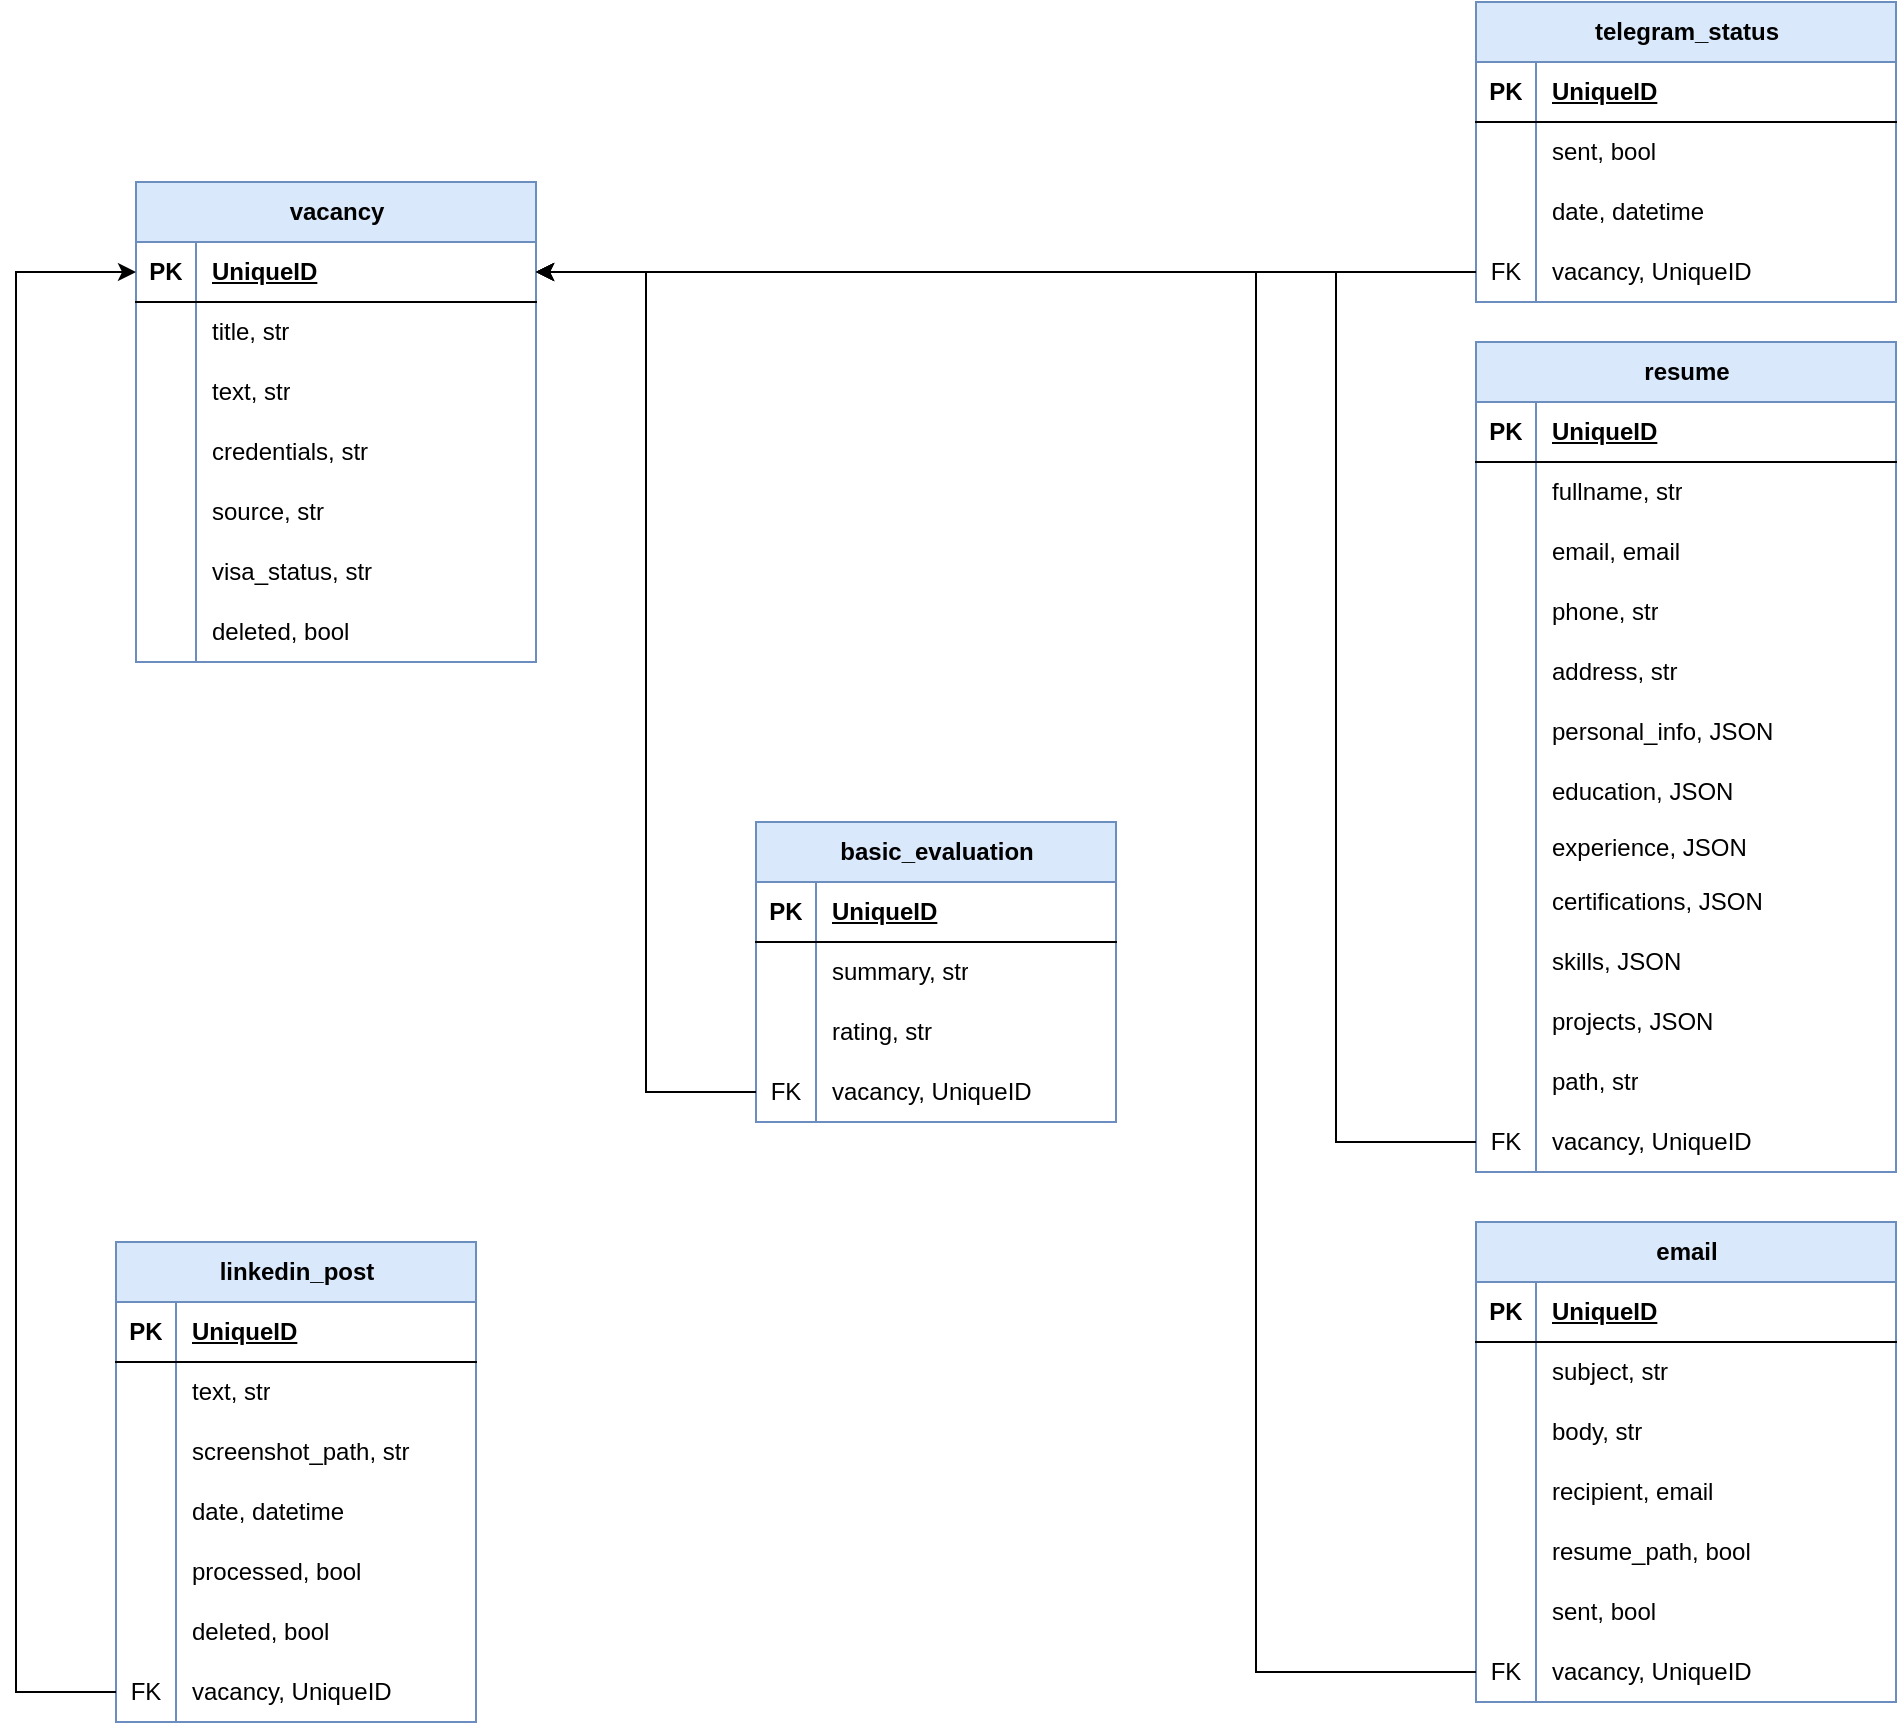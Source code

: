 <mxfile>
    <diagram name="Page-1" id="1WEKtStsEnG675ZOsZEF">
        <mxGraphModel dx="1469" dy="493" grid="1" gridSize="10" guides="1" tooltips="1" connect="1" arrows="1" fold="1" page="1" pageScale="1" pageWidth="1100" pageHeight="900" math="0" shadow="0">
            <root>
                <mxCell id="0"/>
                <mxCell id="1" parent="0"/>
                <mxCell id="9EdrPmSgCElybJjGK-7x-1" value="linkedin_post" style="shape=table;startSize=30;container=1;collapsible=1;childLayout=tableLayout;fixedRows=1;rowLines=0;fontStyle=1;align=center;resizeLast=1;html=1;fillColor=#dae8fc;strokeColor=#6c8ebf;" parent="1" vertex="1">
                    <mxGeometry x="70" y="630" width="180" height="240" as="geometry"/>
                </mxCell>
                <mxCell id="9EdrPmSgCElybJjGK-7x-2" value="" style="shape=tableRow;horizontal=0;startSize=0;swimlaneHead=0;swimlaneBody=0;fillColor=none;collapsible=0;dropTarget=0;points=[[0,0.5],[1,0.5]];portConstraint=eastwest;top=0;left=0;right=0;bottom=1;" parent="9EdrPmSgCElybJjGK-7x-1" vertex="1">
                    <mxGeometry y="30" width="180" height="30" as="geometry"/>
                </mxCell>
                <mxCell id="9EdrPmSgCElybJjGK-7x-3" value="PK" style="shape=partialRectangle;connectable=0;fillColor=none;top=0;left=0;bottom=0;right=0;fontStyle=1;overflow=hidden;whiteSpace=wrap;html=1;" parent="9EdrPmSgCElybJjGK-7x-2" vertex="1">
                    <mxGeometry width="30" height="30" as="geometry">
                        <mxRectangle width="30" height="30" as="alternateBounds"/>
                    </mxGeometry>
                </mxCell>
                <mxCell id="9EdrPmSgCElybJjGK-7x-4" value="UniqueID" style="shape=partialRectangle;connectable=0;fillColor=none;top=0;left=0;bottom=0;right=0;align=left;spacingLeft=6;fontStyle=5;overflow=hidden;whiteSpace=wrap;html=1;" parent="9EdrPmSgCElybJjGK-7x-2" vertex="1">
                    <mxGeometry x="30" width="150" height="30" as="geometry">
                        <mxRectangle width="150" height="30" as="alternateBounds"/>
                    </mxGeometry>
                </mxCell>
                <mxCell id="9EdrPmSgCElybJjGK-7x-5" value="" style="shape=tableRow;horizontal=0;startSize=0;swimlaneHead=0;swimlaneBody=0;fillColor=none;collapsible=0;dropTarget=0;points=[[0,0.5],[1,0.5]];portConstraint=eastwest;top=0;left=0;right=0;bottom=0;" parent="9EdrPmSgCElybJjGK-7x-1" vertex="1">
                    <mxGeometry y="60" width="180" height="30" as="geometry"/>
                </mxCell>
                <mxCell id="9EdrPmSgCElybJjGK-7x-6" value="" style="shape=partialRectangle;connectable=0;fillColor=none;top=0;left=0;bottom=0;right=0;editable=1;overflow=hidden;whiteSpace=wrap;html=1;" parent="9EdrPmSgCElybJjGK-7x-5" vertex="1">
                    <mxGeometry width="30" height="30" as="geometry">
                        <mxRectangle width="30" height="30" as="alternateBounds"/>
                    </mxGeometry>
                </mxCell>
                <mxCell id="9EdrPmSgCElybJjGK-7x-7" value="text, str" style="shape=partialRectangle;connectable=0;fillColor=none;top=0;left=0;bottom=0;right=0;align=left;spacingLeft=6;overflow=hidden;whiteSpace=wrap;html=1;" parent="9EdrPmSgCElybJjGK-7x-5" vertex="1">
                    <mxGeometry x="30" width="150" height="30" as="geometry">
                        <mxRectangle width="150" height="30" as="alternateBounds"/>
                    </mxGeometry>
                </mxCell>
                <mxCell id="9EdrPmSgCElybJjGK-7x-8" value="" style="shape=tableRow;horizontal=0;startSize=0;swimlaneHead=0;swimlaneBody=0;fillColor=none;collapsible=0;dropTarget=0;points=[[0,0.5],[1,0.5]];portConstraint=eastwest;top=0;left=0;right=0;bottom=0;" parent="9EdrPmSgCElybJjGK-7x-1" vertex="1">
                    <mxGeometry y="90" width="180" height="30" as="geometry"/>
                </mxCell>
                <mxCell id="9EdrPmSgCElybJjGK-7x-9" value="" style="shape=partialRectangle;connectable=0;fillColor=none;top=0;left=0;bottom=0;right=0;editable=1;overflow=hidden;whiteSpace=wrap;html=1;" parent="9EdrPmSgCElybJjGK-7x-8" vertex="1">
                    <mxGeometry width="30" height="30" as="geometry">
                        <mxRectangle width="30" height="30" as="alternateBounds"/>
                    </mxGeometry>
                </mxCell>
                <mxCell id="9EdrPmSgCElybJjGK-7x-10" value="screenshot_path, str" style="shape=partialRectangle;connectable=0;fillColor=none;top=0;left=0;bottom=0;right=0;align=left;spacingLeft=6;overflow=hidden;whiteSpace=wrap;html=1;" parent="9EdrPmSgCElybJjGK-7x-8" vertex="1">
                    <mxGeometry x="30" width="150" height="30" as="geometry">
                        <mxRectangle width="150" height="30" as="alternateBounds"/>
                    </mxGeometry>
                </mxCell>
                <mxCell id="9EdrPmSgCElybJjGK-7x-11" value="" style="shape=tableRow;horizontal=0;startSize=0;swimlaneHead=0;swimlaneBody=0;fillColor=none;collapsible=0;dropTarget=0;points=[[0,0.5],[1,0.5]];portConstraint=eastwest;top=0;left=0;right=0;bottom=0;" parent="9EdrPmSgCElybJjGK-7x-1" vertex="1">
                    <mxGeometry y="120" width="180" height="30" as="geometry"/>
                </mxCell>
                <mxCell id="9EdrPmSgCElybJjGK-7x-12" value="" style="shape=partialRectangle;connectable=0;fillColor=none;top=0;left=0;bottom=0;right=0;editable=1;overflow=hidden;whiteSpace=wrap;html=1;" parent="9EdrPmSgCElybJjGK-7x-11" vertex="1">
                    <mxGeometry width="30" height="30" as="geometry">
                        <mxRectangle width="30" height="30" as="alternateBounds"/>
                    </mxGeometry>
                </mxCell>
                <mxCell id="9EdrPmSgCElybJjGK-7x-13" value="date, d&lt;span style=&quot;background-color: transparent; color: light-dark(rgb(0, 0, 0), rgb(255, 255, 255));&quot;&gt;atetime&lt;/span&gt;" style="shape=partialRectangle;connectable=0;fillColor=none;top=0;left=0;bottom=0;right=0;align=left;spacingLeft=6;overflow=hidden;whiteSpace=wrap;html=1;" parent="9EdrPmSgCElybJjGK-7x-11" vertex="1">
                    <mxGeometry x="30" width="150" height="30" as="geometry">
                        <mxRectangle width="150" height="30" as="alternateBounds"/>
                    </mxGeometry>
                </mxCell>
                <mxCell id="9EdrPmSgCElybJjGK-7x-28" value="" style="shape=tableRow;horizontal=0;startSize=0;swimlaneHead=0;swimlaneBody=0;fillColor=none;collapsible=0;dropTarget=0;points=[[0,0.5],[1,0.5]];portConstraint=eastwest;top=0;left=0;right=0;bottom=0;" parent="9EdrPmSgCElybJjGK-7x-1" vertex="1">
                    <mxGeometry y="150" width="180" height="30" as="geometry"/>
                </mxCell>
                <mxCell id="9EdrPmSgCElybJjGK-7x-29" value="" style="shape=partialRectangle;connectable=0;fillColor=none;top=0;left=0;bottom=0;right=0;editable=1;overflow=hidden;whiteSpace=wrap;html=1;" parent="9EdrPmSgCElybJjGK-7x-28" vertex="1">
                    <mxGeometry width="30" height="30" as="geometry">
                        <mxRectangle width="30" height="30" as="alternateBounds"/>
                    </mxGeometry>
                </mxCell>
                <mxCell id="9EdrPmSgCElybJjGK-7x-30" value="processed, bool" style="shape=partialRectangle;connectable=0;fillColor=none;top=0;left=0;bottom=0;right=0;align=left;spacingLeft=6;overflow=hidden;whiteSpace=wrap;html=1;" parent="9EdrPmSgCElybJjGK-7x-28" vertex="1">
                    <mxGeometry x="30" width="150" height="30" as="geometry">
                        <mxRectangle width="150" height="30" as="alternateBounds"/>
                    </mxGeometry>
                </mxCell>
                <mxCell id="9EdrPmSgCElybJjGK-7x-31" value="" style="shape=tableRow;horizontal=0;startSize=0;swimlaneHead=0;swimlaneBody=0;fillColor=none;collapsible=0;dropTarget=0;points=[[0,0.5],[1,0.5]];portConstraint=eastwest;top=0;left=0;right=0;bottom=0;" parent="9EdrPmSgCElybJjGK-7x-1" vertex="1">
                    <mxGeometry y="180" width="180" height="30" as="geometry"/>
                </mxCell>
                <mxCell id="9EdrPmSgCElybJjGK-7x-32" value="" style="shape=partialRectangle;connectable=0;fillColor=none;top=0;left=0;bottom=0;right=0;editable=1;overflow=hidden;whiteSpace=wrap;html=1;" parent="9EdrPmSgCElybJjGK-7x-31" vertex="1">
                    <mxGeometry width="30" height="30" as="geometry">
                        <mxRectangle width="30" height="30" as="alternateBounds"/>
                    </mxGeometry>
                </mxCell>
                <mxCell id="9EdrPmSgCElybJjGK-7x-33" value="deleted, bool" style="shape=partialRectangle;connectable=0;fillColor=none;top=0;left=0;bottom=0;right=0;align=left;spacingLeft=6;overflow=hidden;whiteSpace=wrap;html=1;" parent="9EdrPmSgCElybJjGK-7x-31" vertex="1">
                    <mxGeometry x="30" width="150" height="30" as="geometry">
                        <mxRectangle width="150" height="30" as="alternateBounds"/>
                    </mxGeometry>
                </mxCell>
                <mxCell id="c15Oql-QOVcBmOh6X5lZ-59" value="" style="shape=tableRow;horizontal=0;startSize=0;swimlaneHead=0;swimlaneBody=0;fillColor=none;collapsible=0;dropTarget=0;points=[[0,0.5],[1,0.5]];portConstraint=eastwest;top=0;left=0;right=0;bottom=0;" parent="9EdrPmSgCElybJjGK-7x-1" vertex="1">
                    <mxGeometry y="210" width="180" height="30" as="geometry"/>
                </mxCell>
                <mxCell id="c15Oql-QOVcBmOh6X5lZ-60" value="FK" style="shape=partialRectangle;connectable=0;fillColor=none;top=0;left=0;bottom=0;right=0;editable=1;overflow=hidden;whiteSpace=wrap;html=1;" parent="c15Oql-QOVcBmOh6X5lZ-59" vertex="1">
                    <mxGeometry width="30" height="30" as="geometry">
                        <mxRectangle width="30" height="30" as="alternateBounds"/>
                    </mxGeometry>
                </mxCell>
                <mxCell id="c15Oql-QOVcBmOh6X5lZ-61" value="vacancy, UniqueID" style="shape=partialRectangle;connectable=0;fillColor=none;top=0;left=0;bottom=0;right=0;align=left;spacingLeft=6;overflow=hidden;whiteSpace=wrap;html=1;" parent="c15Oql-QOVcBmOh6X5lZ-59" vertex="1">
                    <mxGeometry x="30" width="150" height="30" as="geometry">
                        <mxRectangle width="150" height="30" as="alternateBounds"/>
                    </mxGeometry>
                </mxCell>
                <mxCell id="9EdrPmSgCElybJjGK-7x-34" value="vacancy" style="shape=table;startSize=30;container=1;collapsible=1;childLayout=tableLayout;fixedRows=1;rowLines=0;fontStyle=1;align=center;resizeLast=1;html=1;fillColor=#dae8fc;strokeColor=#6c8ebf;" parent="1" vertex="1">
                    <mxGeometry x="80" y="100" width="200" height="240" as="geometry"/>
                </mxCell>
                <mxCell id="9EdrPmSgCElybJjGK-7x-35" value="" style="shape=tableRow;horizontal=0;startSize=0;swimlaneHead=0;swimlaneBody=0;fillColor=none;collapsible=0;dropTarget=0;points=[[0,0.5],[1,0.5]];portConstraint=eastwest;top=0;left=0;right=0;bottom=1;" parent="9EdrPmSgCElybJjGK-7x-34" vertex="1">
                    <mxGeometry y="30" width="200" height="30" as="geometry"/>
                </mxCell>
                <mxCell id="9EdrPmSgCElybJjGK-7x-36" value="PK" style="shape=partialRectangle;connectable=0;fillColor=none;top=0;left=0;bottom=0;right=0;fontStyle=1;overflow=hidden;whiteSpace=wrap;html=1;" parent="9EdrPmSgCElybJjGK-7x-35" vertex="1">
                    <mxGeometry width="30" height="30" as="geometry">
                        <mxRectangle width="30" height="30" as="alternateBounds"/>
                    </mxGeometry>
                </mxCell>
                <mxCell id="9EdrPmSgCElybJjGK-7x-37" value="UniqueID" style="shape=partialRectangle;connectable=0;fillColor=none;top=0;left=0;bottom=0;right=0;align=left;spacingLeft=6;fontStyle=5;overflow=hidden;whiteSpace=wrap;html=1;" parent="9EdrPmSgCElybJjGK-7x-35" vertex="1">
                    <mxGeometry x="30" width="170" height="30" as="geometry">
                        <mxRectangle width="170" height="30" as="alternateBounds"/>
                    </mxGeometry>
                </mxCell>
                <mxCell id="9EdrPmSgCElybJjGK-7x-38" value="" style="shape=tableRow;horizontal=0;startSize=0;swimlaneHead=0;swimlaneBody=0;fillColor=none;collapsible=0;dropTarget=0;points=[[0,0.5],[1,0.5]];portConstraint=eastwest;top=0;left=0;right=0;bottom=0;" parent="9EdrPmSgCElybJjGK-7x-34" vertex="1">
                    <mxGeometry y="60" width="200" height="30" as="geometry"/>
                </mxCell>
                <mxCell id="9EdrPmSgCElybJjGK-7x-39" value="" style="shape=partialRectangle;connectable=0;fillColor=none;top=0;left=0;bottom=0;right=0;editable=1;overflow=hidden;whiteSpace=wrap;html=1;" parent="9EdrPmSgCElybJjGK-7x-38" vertex="1">
                    <mxGeometry width="30" height="30" as="geometry">
                        <mxRectangle width="30" height="30" as="alternateBounds"/>
                    </mxGeometry>
                </mxCell>
                <mxCell id="9EdrPmSgCElybJjGK-7x-40" value="title, str" style="shape=partialRectangle;connectable=0;fillColor=none;top=0;left=0;bottom=0;right=0;align=left;spacingLeft=6;overflow=hidden;whiteSpace=wrap;html=1;" parent="9EdrPmSgCElybJjGK-7x-38" vertex="1">
                    <mxGeometry x="30" width="170" height="30" as="geometry">
                        <mxRectangle width="170" height="30" as="alternateBounds"/>
                    </mxGeometry>
                </mxCell>
                <mxCell id="9EdrPmSgCElybJjGK-7x-41" value="" style="shape=tableRow;horizontal=0;startSize=0;swimlaneHead=0;swimlaneBody=0;fillColor=none;collapsible=0;dropTarget=0;points=[[0,0.5],[1,0.5]];portConstraint=eastwest;top=0;left=0;right=0;bottom=0;" parent="9EdrPmSgCElybJjGK-7x-34" vertex="1">
                    <mxGeometry y="90" width="200" height="30" as="geometry"/>
                </mxCell>
                <mxCell id="9EdrPmSgCElybJjGK-7x-42" value="" style="shape=partialRectangle;connectable=0;fillColor=none;top=0;left=0;bottom=0;right=0;editable=1;overflow=hidden;whiteSpace=wrap;html=1;" parent="9EdrPmSgCElybJjGK-7x-41" vertex="1">
                    <mxGeometry width="30" height="30" as="geometry">
                        <mxRectangle width="30" height="30" as="alternateBounds"/>
                    </mxGeometry>
                </mxCell>
                <mxCell id="9EdrPmSgCElybJjGK-7x-43" value="text, str" style="shape=partialRectangle;connectable=0;fillColor=none;top=0;left=0;bottom=0;right=0;align=left;spacingLeft=6;overflow=hidden;whiteSpace=wrap;html=1;" parent="9EdrPmSgCElybJjGK-7x-41" vertex="1">
                    <mxGeometry x="30" width="170" height="30" as="geometry">
                        <mxRectangle width="170" height="30" as="alternateBounds"/>
                    </mxGeometry>
                </mxCell>
                <mxCell id="9EdrPmSgCElybJjGK-7x-44" value="" style="shape=tableRow;horizontal=0;startSize=0;swimlaneHead=0;swimlaneBody=0;fillColor=none;collapsible=0;dropTarget=0;points=[[0,0.5],[1,0.5]];portConstraint=eastwest;top=0;left=0;right=0;bottom=0;" parent="9EdrPmSgCElybJjGK-7x-34" vertex="1">
                    <mxGeometry y="120" width="200" height="30" as="geometry"/>
                </mxCell>
                <mxCell id="9EdrPmSgCElybJjGK-7x-45" value="" style="shape=partialRectangle;connectable=0;fillColor=none;top=0;left=0;bottom=0;right=0;editable=1;overflow=hidden;whiteSpace=wrap;html=1;" parent="9EdrPmSgCElybJjGK-7x-44" vertex="1">
                    <mxGeometry width="30" height="30" as="geometry">
                        <mxRectangle width="30" height="30" as="alternateBounds"/>
                    </mxGeometry>
                </mxCell>
                <mxCell id="9EdrPmSgCElybJjGK-7x-46" value="credentials, str" style="shape=partialRectangle;connectable=0;fillColor=none;top=0;left=0;bottom=0;right=0;align=left;spacingLeft=6;overflow=hidden;whiteSpace=wrap;html=1;" parent="9EdrPmSgCElybJjGK-7x-44" vertex="1">
                    <mxGeometry x="30" width="170" height="30" as="geometry">
                        <mxRectangle width="170" height="30" as="alternateBounds"/>
                    </mxGeometry>
                </mxCell>
                <mxCell id="9EdrPmSgCElybJjGK-7x-47" value="" style="shape=tableRow;horizontal=0;startSize=0;swimlaneHead=0;swimlaneBody=0;fillColor=none;collapsible=0;dropTarget=0;points=[[0,0.5],[1,0.5]];portConstraint=eastwest;top=0;left=0;right=0;bottom=0;" parent="9EdrPmSgCElybJjGK-7x-34" vertex="1">
                    <mxGeometry y="150" width="200" height="30" as="geometry"/>
                </mxCell>
                <mxCell id="9EdrPmSgCElybJjGK-7x-48" value="" style="shape=partialRectangle;connectable=0;fillColor=none;top=0;left=0;bottom=0;right=0;editable=1;overflow=hidden;whiteSpace=wrap;html=1;" parent="9EdrPmSgCElybJjGK-7x-47" vertex="1">
                    <mxGeometry width="30" height="30" as="geometry">
                        <mxRectangle width="30" height="30" as="alternateBounds"/>
                    </mxGeometry>
                </mxCell>
                <mxCell id="9EdrPmSgCElybJjGK-7x-49" value="source, str" style="shape=partialRectangle;connectable=0;fillColor=none;top=0;left=0;bottom=0;right=0;align=left;spacingLeft=6;overflow=hidden;whiteSpace=wrap;html=1;" parent="9EdrPmSgCElybJjGK-7x-47" vertex="1">
                    <mxGeometry x="30" width="170" height="30" as="geometry">
                        <mxRectangle width="170" height="30" as="alternateBounds"/>
                    </mxGeometry>
                </mxCell>
                <mxCell id="9EdrPmSgCElybJjGK-7x-50" value="" style="shape=tableRow;horizontal=0;startSize=0;swimlaneHead=0;swimlaneBody=0;fillColor=none;collapsible=0;dropTarget=0;points=[[0,0.5],[1,0.5]];portConstraint=eastwest;top=0;left=0;right=0;bottom=0;" parent="9EdrPmSgCElybJjGK-7x-34" vertex="1">
                    <mxGeometry y="180" width="200" height="30" as="geometry"/>
                </mxCell>
                <mxCell id="9EdrPmSgCElybJjGK-7x-51" value="" style="shape=partialRectangle;connectable=0;fillColor=none;top=0;left=0;bottom=0;right=0;editable=1;overflow=hidden;whiteSpace=wrap;html=1;" parent="9EdrPmSgCElybJjGK-7x-50" vertex="1">
                    <mxGeometry width="30" height="30" as="geometry">
                        <mxRectangle width="30" height="30" as="alternateBounds"/>
                    </mxGeometry>
                </mxCell>
                <mxCell id="9EdrPmSgCElybJjGK-7x-52" value="visa_status, str" style="shape=partialRectangle;connectable=0;fillColor=none;top=0;left=0;bottom=0;right=0;align=left;spacingLeft=6;overflow=hidden;whiteSpace=wrap;html=1;" parent="9EdrPmSgCElybJjGK-7x-50" vertex="1">
                    <mxGeometry x="30" width="170" height="30" as="geometry">
                        <mxRectangle width="170" height="30" as="alternateBounds"/>
                    </mxGeometry>
                </mxCell>
                <mxCell id="9EdrPmSgCElybJjGK-7x-86" value="" style="shape=tableRow;horizontal=0;startSize=0;swimlaneHead=0;swimlaneBody=0;fillColor=none;collapsible=0;dropTarget=0;points=[[0,0.5],[1,0.5]];portConstraint=eastwest;top=0;left=0;right=0;bottom=0;" parent="9EdrPmSgCElybJjGK-7x-34" vertex="1">
                    <mxGeometry y="210" width="200" height="30" as="geometry"/>
                </mxCell>
                <mxCell id="9EdrPmSgCElybJjGK-7x-87" value="" style="shape=partialRectangle;connectable=0;fillColor=none;top=0;left=0;bottom=0;right=0;editable=1;overflow=hidden;whiteSpace=wrap;html=1;" parent="9EdrPmSgCElybJjGK-7x-86" vertex="1">
                    <mxGeometry width="30" height="30" as="geometry">
                        <mxRectangle width="30" height="30" as="alternateBounds"/>
                    </mxGeometry>
                </mxCell>
                <mxCell id="9EdrPmSgCElybJjGK-7x-88" value="deleted, bool" style="shape=partialRectangle;connectable=0;fillColor=none;top=0;left=0;bottom=0;right=0;align=left;spacingLeft=6;overflow=hidden;whiteSpace=wrap;html=1;" parent="9EdrPmSgCElybJjGK-7x-86" vertex="1">
                    <mxGeometry x="30" width="170" height="30" as="geometry">
                        <mxRectangle width="170" height="30" as="alternateBounds"/>
                    </mxGeometry>
                </mxCell>
                <mxCell id="9EdrPmSgCElybJjGK-7x-75" value="telegram_status" style="shape=table;startSize=30;container=1;collapsible=1;childLayout=tableLayout;fixedRows=1;rowLines=0;fontStyle=1;align=center;resizeLast=1;html=1;fillColor=#dae8fc;strokeColor=#6c8ebf;" parent="1" vertex="1">
                    <mxGeometry x="750" y="10" width="210" height="150" as="geometry"/>
                </mxCell>
                <mxCell id="9EdrPmSgCElybJjGK-7x-76" value="" style="shape=tableRow;horizontal=0;startSize=0;swimlaneHead=0;swimlaneBody=0;fillColor=none;collapsible=0;dropTarget=0;points=[[0,0.5],[1,0.5]];portConstraint=eastwest;top=0;left=0;right=0;bottom=1;" parent="9EdrPmSgCElybJjGK-7x-75" vertex="1">
                    <mxGeometry y="30" width="210" height="30" as="geometry"/>
                </mxCell>
                <mxCell id="9EdrPmSgCElybJjGK-7x-77" value="PK" style="shape=partialRectangle;connectable=0;fillColor=none;top=0;left=0;bottom=0;right=0;fontStyle=1;overflow=hidden;whiteSpace=wrap;html=1;" parent="9EdrPmSgCElybJjGK-7x-76" vertex="1">
                    <mxGeometry width="30" height="30" as="geometry">
                        <mxRectangle width="30" height="30" as="alternateBounds"/>
                    </mxGeometry>
                </mxCell>
                <mxCell id="9EdrPmSgCElybJjGK-7x-78" value="UniqueID" style="shape=partialRectangle;connectable=0;fillColor=none;top=0;left=0;bottom=0;right=0;align=left;spacingLeft=6;fontStyle=5;overflow=hidden;whiteSpace=wrap;html=1;" parent="9EdrPmSgCElybJjGK-7x-76" vertex="1">
                    <mxGeometry x="30" width="180" height="30" as="geometry">
                        <mxRectangle width="180" height="30" as="alternateBounds"/>
                    </mxGeometry>
                </mxCell>
                <mxCell id="9EdrPmSgCElybJjGK-7x-79" value="" style="shape=tableRow;horizontal=0;startSize=0;swimlaneHead=0;swimlaneBody=0;fillColor=none;collapsible=0;dropTarget=0;points=[[0,0.5],[1,0.5]];portConstraint=eastwest;top=0;left=0;right=0;bottom=0;" parent="9EdrPmSgCElybJjGK-7x-75" vertex="1">
                    <mxGeometry y="60" width="210" height="30" as="geometry"/>
                </mxCell>
                <mxCell id="9EdrPmSgCElybJjGK-7x-80" value="" style="shape=partialRectangle;connectable=0;fillColor=none;top=0;left=0;bottom=0;right=0;editable=1;overflow=hidden;whiteSpace=wrap;html=1;" parent="9EdrPmSgCElybJjGK-7x-79" vertex="1">
                    <mxGeometry width="30" height="30" as="geometry">
                        <mxRectangle width="30" height="30" as="alternateBounds"/>
                    </mxGeometry>
                </mxCell>
                <mxCell id="9EdrPmSgCElybJjGK-7x-81" value="sent, bool" style="shape=partialRectangle;connectable=0;fillColor=none;top=0;left=0;bottom=0;right=0;align=left;spacingLeft=6;overflow=hidden;whiteSpace=wrap;html=1;" parent="9EdrPmSgCElybJjGK-7x-79" vertex="1">
                    <mxGeometry x="30" width="180" height="30" as="geometry">
                        <mxRectangle width="180" height="30" as="alternateBounds"/>
                    </mxGeometry>
                </mxCell>
                <mxCell id="c15Oql-QOVcBmOh6X5lZ-34" value="" style="shape=tableRow;horizontal=0;startSize=0;swimlaneHead=0;swimlaneBody=0;fillColor=none;collapsible=0;dropTarget=0;points=[[0,0.5],[1,0.5]];portConstraint=eastwest;top=0;left=0;right=0;bottom=0;" parent="9EdrPmSgCElybJjGK-7x-75" vertex="1">
                    <mxGeometry y="90" width="210" height="30" as="geometry"/>
                </mxCell>
                <mxCell id="c15Oql-QOVcBmOh6X5lZ-35" value="" style="shape=partialRectangle;connectable=0;fillColor=none;top=0;left=0;bottom=0;right=0;editable=1;overflow=hidden;whiteSpace=wrap;html=1;" parent="c15Oql-QOVcBmOh6X5lZ-34" vertex="1">
                    <mxGeometry width="30" height="30" as="geometry">
                        <mxRectangle width="30" height="30" as="alternateBounds"/>
                    </mxGeometry>
                </mxCell>
                <mxCell id="c15Oql-QOVcBmOh6X5lZ-36" value="date, datetime" style="shape=partialRectangle;connectable=0;fillColor=none;top=0;left=0;bottom=0;right=0;align=left;spacingLeft=6;overflow=hidden;whiteSpace=wrap;html=1;" parent="c15Oql-QOVcBmOh6X5lZ-34" vertex="1">
                    <mxGeometry x="30" width="180" height="30" as="geometry">
                        <mxRectangle width="180" height="30" as="alternateBounds"/>
                    </mxGeometry>
                </mxCell>
                <mxCell id="c15Oql-QOVcBmOh6X5lZ-48" value="" style="shape=tableRow;horizontal=0;startSize=0;swimlaneHead=0;swimlaneBody=0;fillColor=none;collapsible=0;dropTarget=0;points=[[0,0.5],[1,0.5]];portConstraint=eastwest;top=0;left=0;right=0;bottom=0;" parent="9EdrPmSgCElybJjGK-7x-75" vertex="1">
                    <mxGeometry y="120" width="210" height="30" as="geometry"/>
                </mxCell>
                <mxCell id="c15Oql-QOVcBmOh6X5lZ-49" value="FK" style="shape=partialRectangle;connectable=0;fillColor=none;top=0;left=0;bottom=0;right=0;editable=1;overflow=hidden;whiteSpace=wrap;html=1;" parent="c15Oql-QOVcBmOh6X5lZ-48" vertex="1">
                    <mxGeometry width="30" height="30" as="geometry">
                        <mxRectangle width="30" height="30" as="alternateBounds"/>
                    </mxGeometry>
                </mxCell>
                <mxCell id="c15Oql-QOVcBmOh6X5lZ-50" value="&lt;span style=&quot;color: light-dark(rgb(0, 0, 0), rgb(255, 255, 255)); background-color: transparent;&quot;&gt;vacancy&lt;/span&gt;&lt;span style=&quot;color: light-dark(rgb(0, 0, 0), rgb(255, 255, 255)); background-color: transparent;&quot;&gt;, UniqueID&lt;/span&gt;" style="shape=partialRectangle;connectable=0;fillColor=none;top=0;left=0;bottom=0;right=0;align=left;spacingLeft=6;overflow=hidden;whiteSpace=wrap;html=1;" parent="c15Oql-QOVcBmOh6X5lZ-48" vertex="1">
                    <mxGeometry x="30" width="180" height="30" as="geometry">
                        <mxRectangle width="180" height="30" as="alternateBounds"/>
                    </mxGeometry>
                </mxCell>
                <mxCell id="9EdrPmSgCElybJjGK-7x-89" value="email" style="shape=table;startSize=30;container=1;collapsible=1;childLayout=tableLayout;fixedRows=1;rowLines=0;fontStyle=1;align=center;resizeLast=1;html=1;fillColor=#dae8fc;strokeColor=#6c8ebf;" parent="1" vertex="1">
                    <mxGeometry x="750" y="620" width="210" height="240" as="geometry"/>
                </mxCell>
                <mxCell id="9EdrPmSgCElybJjGK-7x-90" value="" style="shape=tableRow;horizontal=0;startSize=0;swimlaneHead=0;swimlaneBody=0;fillColor=none;collapsible=0;dropTarget=0;points=[[0,0.5],[1,0.5]];portConstraint=eastwest;top=0;left=0;right=0;bottom=1;" parent="9EdrPmSgCElybJjGK-7x-89" vertex="1">
                    <mxGeometry y="30" width="210" height="30" as="geometry"/>
                </mxCell>
                <mxCell id="9EdrPmSgCElybJjGK-7x-91" value="PK" style="shape=partialRectangle;connectable=0;fillColor=none;top=0;left=0;bottom=0;right=0;fontStyle=1;overflow=hidden;whiteSpace=wrap;html=1;" parent="9EdrPmSgCElybJjGK-7x-90" vertex="1">
                    <mxGeometry width="30" height="30" as="geometry">
                        <mxRectangle width="30" height="30" as="alternateBounds"/>
                    </mxGeometry>
                </mxCell>
                <mxCell id="9EdrPmSgCElybJjGK-7x-92" value="UniqueID" style="shape=partialRectangle;connectable=0;fillColor=none;top=0;left=0;bottom=0;right=0;align=left;spacingLeft=6;fontStyle=5;overflow=hidden;whiteSpace=wrap;html=1;" parent="9EdrPmSgCElybJjGK-7x-90" vertex="1">
                    <mxGeometry x="30" width="180" height="30" as="geometry">
                        <mxRectangle width="180" height="30" as="alternateBounds"/>
                    </mxGeometry>
                </mxCell>
                <mxCell id="9EdrPmSgCElybJjGK-7x-93" value="" style="shape=tableRow;horizontal=0;startSize=0;swimlaneHead=0;swimlaneBody=0;fillColor=none;collapsible=0;dropTarget=0;points=[[0,0.5],[1,0.5]];portConstraint=eastwest;top=0;left=0;right=0;bottom=0;" parent="9EdrPmSgCElybJjGK-7x-89" vertex="1">
                    <mxGeometry y="60" width="210" height="30" as="geometry"/>
                </mxCell>
                <mxCell id="9EdrPmSgCElybJjGK-7x-94" value="" style="shape=partialRectangle;connectable=0;fillColor=none;top=0;left=0;bottom=0;right=0;editable=1;overflow=hidden;whiteSpace=wrap;html=1;" parent="9EdrPmSgCElybJjGK-7x-93" vertex="1">
                    <mxGeometry width="30" height="30" as="geometry">
                        <mxRectangle width="30" height="30" as="alternateBounds"/>
                    </mxGeometry>
                </mxCell>
                <mxCell id="9EdrPmSgCElybJjGK-7x-95" value="subject, str" style="shape=partialRectangle;connectable=0;fillColor=none;top=0;left=0;bottom=0;right=0;align=left;spacingLeft=6;overflow=hidden;whiteSpace=wrap;html=1;" parent="9EdrPmSgCElybJjGK-7x-93" vertex="1">
                    <mxGeometry x="30" width="180" height="30" as="geometry">
                        <mxRectangle width="180" height="30" as="alternateBounds"/>
                    </mxGeometry>
                </mxCell>
                <mxCell id="9EdrPmSgCElybJjGK-7x-96" value="" style="shape=tableRow;horizontal=0;startSize=0;swimlaneHead=0;swimlaneBody=0;fillColor=none;collapsible=0;dropTarget=0;points=[[0,0.5],[1,0.5]];portConstraint=eastwest;top=0;left=0;right=0;bottom=0;" parent="9EdrPmSgCElybJjGK-7x-89" vertex="1">
                    <mxGeometry y="90" width="210" height="30" as="geometry"/>
                </mxCell>
                <mxCell id="9EdrPmSgCElybJjGK-7x-97" value="" style="shape=partialRectangle;connectable=0;fillColor=none;top=0;left=0;bottom=0;right=0;editable=1;overflow=hidden;whiteSpace=wrap;html=1;" parent="9EdrPmSgCElybJjGK-7x-96" vertex="1">
                    <mxGeometry width="30" height="30" as="geometry">
                        <mxRectangle width="30" height="30" as="alternateBounds"/>
                    </mxGeometry>
                </mxCell>
                <mxCell id="9EdrPmSgCElybJjGK-7x-98" value="body, str" style="shape=partialRectangle;connectable=0;fillColor=none;top=0;left=0;bottom=0;right=0;align=left;spacingLeft=6;overflow=hidden;whiteSpace=wrap;html=1;" parent="9EdrPmSgCElybJjGK-7x-96" vertex="1">
                    <mxGeometry x="30" width="180" height="30" as="geometry">
                        <mxRectangle width="180" height="30" as="alternateBounds"/>
                    </mxGeometry>
                </mxCell>
                <mxCell id="9EdrPmSgCElybJjGK-7x-99" value="" style="shape=tableRow;horizontal=0;startSize=0;swimlaneHead=0;swimlaneBody=0;fillColor=none;collapsible=0;dropTarget=0;points=[[0,0.5],[1,0.5]];portConstraint=eastwest;top=0;left=0;right=0;bottom=0;" parent="9EdrPmSgCElybJjGK-7x-89" vertex="1">
                    <mxGeometry y="120" width="210" height="30" as="geometry"/>
                </mxCell>
                <mxCell id="9EdrPmSgCElybJjGK-7x-100" value="" style="shape=partialRectangle;connectable=0;fillColor=none;top=0;left=0;bottom=0;right=0;editable=1;overflow=hidden;whiteSpace=wrap;html=1;" parent="9EdrPmSgCElybJjGK-7x-99" vertex="1">
                    <mxGeometry width="30" height="30" as="geometry">
                        <mxRectangle width="30" height="30" as="alternateBounds"/>
                    </mxGeometry>
                </mxCell>
                <mxCell id="9EdrPmSgCElybJjGK-7x-101" value="recipient, email" style="shape=partialRectangle;connectable=0;fillColor=none;top=0;left=0;bottom=0;right=0;align=left;spacingLeft=6;overflow=hidden;whiteSpace=wrap;html=1;" parent="9EdrPmSgCElybJjGK-7x-99" vertex="1">
                    <mxGeometry x="30" width="180" height="30" as="geometry">
                        <mxRectangle width="180" height="30" as="alternateBounds"/>
                    </mxGeometry>
                </mxCell>
                <mxCell id="9EdrPmSgCElybJjGK-7x-108" value="" style="shape=tableRow;horizontal=0;startSize=0;swimlaneHead=0;swimlaneBody=0;fillColor=none;collapsible=0;dropTarget=0;points=[[0,0.5],[1,0.5]];portConstraint=eastwest;top=0;left=0;right=0;bottom=0;" parent="9EdrPmSgCElybJjGK-7x-89" vertex="1">
                    <mxGeometry y="150" width="210" height="30" as="geometry"/>
                </mxCell>
                <mxCell id="9EdrPmSgCElybJjGK-7x-109" value="" style="shape=partialRectangle;connectable=0;fillColor=none;top=0;left=0;bottom=0;right=0;editable=1;overflow=hidden;whiteSpace=wrap;html=1;" parent="9EdrPmSgCElybJjGK-7x-108" vertex="1">
                    <mxGeometry width="30" height="30" as="geometry">
                        <mxRectangle width="30" height="30" as="alternateBounds"/>
                    </mxGeometry>
                </mxCell>
                <mxCell id="9EdrPmSgCElybJjGK-7x-110" value="resume_path, bool" style="shape=partialRectangle;connectable=0;fillColor=none;top=0;left=0;bottom=0;right=0;align=left;spacingLeft=6;overflow=hidden;whiteSpace=wrap;html=1;" parent="9EdrPmSgCElybJjGK-7x-108" vertex="1">
                    <mxGeometry x="30" width="180" height="30" as="geometry">
                        <mxRectangle width="180" height="30" as="alternateBounds"/>
                    </mxGeometry>
                </mxCell>
                <mxCell id="9EdrPmSgCElybJjGK-7x-131" value="" style="shape=tableRow;horizontal=0;startSize=0;swimlaneHead=0;swimlaneBody=0;fillColor=none;collapsible=0;dropTarget=0;points=[[0,0.5],[1,0.5]];portConstraint=eastwest;top=0;left=0;right=0;bottom=0;" parent="9EdrPmSgCElybJjGK-7x-89" vertex="1">
                    <mxGeometry y="180" width="210" height="30" as="geometry"/>
                </mxCell>
                <mxCell id="9EdrPmSgCElybJjGK-7x-132" value="" style="shape=partialRectangle;connectable=0;fillColor=none;top=0;left=0;bottom=0;right=0;editable=1;overflow=hidden;whiteSpace=wrap;html=1;" parent="9EdrPmSgCElybJjGK-7x-131" vertex="1">
                    <mxGeometry width="30" height="30" as="geometry">
                        <mxRectangle width="30" height="30" as="alternateBounds"/>
                    </mxGeometry>
                </mxCell>
                <mxCell id="9EdrPmSgCElybJjGK-7x-133" value="sent, bool" style="shape=partialRectangle;connectable=0;fillColor=none;top=0;left=0;bottom=0;right=0;align=left;spacingLeft=6;overflow=hidden;whiteSpace=wrap;html=1;" parent="9EdrPmSgCElybJjGK-7x-131" vertex="1">
                    <mxGeometry x="30" width="180" height="30" as="geometry">
                        <mxRectangle width="180" height="30" as="alternateBounds"/>
                    </mxGeometry>
                </mxCell>
                <mxCell id="c15Oql-QOVcBmOh6X5lZ-56" value="" style="shape=tableRow;horizontal=0;startSize=0;swimlaneHead=0;swimlaneBody=0;fillColor=none;collapsible=0;dropTarget=0;points=[[0,0.5],[1,0.5]];portConstraint=eastwest;top=0;left=0;right=0;bottom=0;" parent="9EdrPmSgCElybJjGK-7x-89" vertex="1">
                    <mxGeometry y="210" width="210" height="30" as="geometry"/>
                </mxCell>
                <mxCell id="c15Oql-QOVcBmOh6X5lZ-57" value="FK" style="shape=partialRectangle;connectable=0;fillColor=none;top=0;left=0;bottom=0;right=0;editable=1;overflow=hidden;whiteSpace=wrap;html=1;" parent="c15Oql-QOVcBmOh6X5lZ-56" vertex="1">
                    <mxGeometry width="30" height="30" as="geometry">
                        <mxRectangle width="30" height="30" as="alternateBounds"/>
                    </mxGeometry>
                </mxCell>
                <mxCell id="c15Oql-QOVcBmOh6X5lZ-58" value="&lt;span style=&quot;color: light-dark(rgb(0, 0, 0), rgb(255, 255, 255)); background-color: transparent;&quot;&gt;vacancy&lt;/span&gt;&lt;span style=&quot;color: light-dark(rgb(0, 0, 0), rgb(255, 255, 255)); background-color: transparent;&quot;&gt;, UniqueID&lt;/span&gt;" style="shape=partialRectangle;connectable=0;fillColor=none;top=0;left=0;bottom=0;right=0;align=left;spacingLeft=6;overflow=hidden;whiteSpace=wrap;html=1;" parent="c15Oql-QOVcBmOh6X5lZ-56" vertex="1">
                    <mxGeometry x="30" width="180" height="30" as="geometry">
                        <mxRectangle width="180" height="30" as="alternateBounds"/>
                    </mxGeometry>
                </mxCell>
                <mxCell id="9EdrPmSgCElybJjGK-7x-134" value="resume" style="shape=table;startSize=30;container=1;collapsible=1;childLayout=tableLayout;fixedRows=1;rowLines=0;fontStyle=1;align=center;resizeLast=1;html=1;fillColor=#dae8fc;strokeColor=#6c8ebf;" parent="1" vertex="1">
                    <mxGeometry x="750" y="180" width="210" height="415" as="geometry"/>
                </mxCell>
                <mxCell id="9EdrPmSgCElybJjGK-7x-135" value="" style="shape=tableRow;horizontal=0;startSize=0;swimlaneHead=0;swimlaneBody=0;fillColor=none;collapsible=0;dropTarget=0;points=[[0,0.5],[1,0.5]];portConstraint=eastwest;top=0;left=0;right=0;bottom=1;" parent="9EdrPmSgCElybJjGK-7x-134" vertex="1">
                    <mxGeometry y="30" width="210" height="30" as="geometry"/>
                </mxCell>
                <mxCell id="9EdrPmSgCElybJjGK-7x-136" value="PK" style="shape=partialRectangle;connectable=0;fillColor=none;top=0;left=0;bottom=0;right=0;fontStyle=1;overflow=hidden;whiteSpace=wrap;html=1;" parent="9EdrPmSgCElybJjGK-7x-135" vertex="1">
                    <mxGeometry width="30" height="30" as="geometry">
                        <mxRectangle width="30" height="30" as="alternateBounds"/>
                    </mxGeometry>
                </mxCell>
                <mxCell id="9EdrPmSgCElybJjGK-7x-137" value="UniqueID" style="shape=partialRectangle;connectable=0;fillColor=none;top=0;left=0;bottom=0;right=0;align=left;spacingLeft=6;fontStyle=5;overflow=hidden;whiteSpace=wrap;html=1;" parent="9EdrPmSgCElybJjGK-7x-135" vertex="1">
                    <mxGeometry x="30" width="180" height="30" as="geometry">
                        <mxRectangle width="180" height="30" as="alternateBounds"/>
                    </mxGeometry>
                </mxCell>
                <mxCell id="9EdrPmSgCElybJjGK-7x-138" value="" style="shape=tableRow;horizontal=0;startSize=0;swimlaneHead=0;swimlaneBody=0;fillColor=none;collapsible=0;dropTarget=0;points=[[0,0.5],[1,0.5]];portConstraint=eastwest;top=0;left=0;right=0;bottom=0;" parent="9EdrPmSgCElybJjGK-7x-134" vertex="1">
                    <mxGeometry y="60" width="210" height="30" as="geometry"/>
                </mxCell>
                <mxCell id="9EdrPmSgCElybJjGK-7x-139" value="" style="shape=partialRectangle;connectable=0;fillColor=none;top=0;left=0;bottom=0;right=0;editable=1;overflow=hidden;whiteSpace=wrap;html=1;" parent="9EdrPmSgCElybJjGK-7x-138" vertex="1">
                    <mxGeometry width="30" height="30" as="geometry">
                        <mxRectangle width="30" height="30" as="alternateBounds"/>
                    </mxGeometry>
                </mxCell>
                <mxCell id="9EdrPmSgCElybJjGK-7x-140" value="fullname, str" style="shape=partialRectangle;connectable=0;fillColor=none;top=0;left=0;bottom=0;right=0;align=left;spacingLeft=6;overflow=hidden;whiteSpace=wrap;html=1;" parent="9EdrPmSgCElybJjGK-7x-138" vertex="1">
                    <mxGeometry x="30" width="180" height="30" as="geometry">
                        <mxRectangle width="180" height="30" as="alternateBounds"/>
                    </mxGeometry>
                </mxCell>
                <mxCell id="9EdrPmSgCElybJjGK-7x-141" value="" style="shape=tableRow;horizontal=0;startSize=0;swimlaneHead=0;swimlaneBody=0;fillColor=none;collapsible=0;dropTarget=0;points=[[0,0.5],[1,0.5]];portConstraint=eastwest;top=0;left=0;right=0;bottom=0;" parent="9EdrPmSgCElybJjGK-7x-134" vertex="1">
                    <mxGeometry y="90" width="210" height="30" as="geometry"/>
                </mxCell>
                <mxCell id="9EdrPmSgCElybJjGK-7x-142" value="" style="shape=partialRectangle;connectable=0;fillColor=none;top=0;left=0;bottom=0;right=0;editable=1;overflow=hidden;whiteSpace=wrap;html=1;" parent="9EdrPmSgCElybJjGK-7x-141" vertex="1">
                    <mxGeometry width="30" height="30" as="geometry">
                        <mxRectangle width="30" height="30" as="alternateBounds"/>
                    </mxGeometry>
                </mxCell>
                <mxCell id="9EdrPmSgCElybJjGK-7x-143" value="email, email" style="shape=partialRectangle;connectable=0;fillColor=none;top=0;left=0;bottom=0;right=0;align=left;spacingLeft=6;overflow=hidden;whiteSpace=wrap;html=1;" parent="9EdrPmSgCElybJjGK-7x-141" vertex="1">
                    <mxGeometry x="30" width="180" height="30" as="geometry">
                        <mxRectangle width="180" height="30" as="alternateBounds"/>
                    </mxGeometry>
                </mxCell>
                <mxCell id="9EdrPmSgCElybJjGK-7x-144" value="" style="shape=tableRow;horizontal=0;startSize=0;swimlaneHead=0;swimlaneBody=0;fillColor=none;collapsible=0;dropTarget=0;points=[[0,0.5],[1,0.5]];portConstraint=eastwest;top=0;left=0;right=0;bottom=0;" parent="9EdrPmSgCElybJjGK-7x-134" vertex="1">
                    <mxGeometry y="120" width="210" height="30" as="geometry"/>
                </mxCell>
                <mxCell id="9EdrPmSgCElybJjGK-7x-145" value="" style="shape=partialRectangle;connectable=0;fillColor=none;top=0;left=0;bottom=0;right=0;editable=1;overflow=hidden;whiteSpace=wrap;html=1;" parent="9EdrPmSgCElybJjGK-7x-144" vertex="1">
                    <mxGeometry width="30" height="30" as="geometry">
                        <mxRectangle width="30" height="30" as="alternateBounds"/>
                    </mxGeometry>
                </mxCell>
                <mxCell id="9EdrPmSgCElybJjGK-7x-146" value="phone, str" style="shape=partialRectangle;connectable=0;fillColor=none;top=0;left=0;bottom=0;right=0;align=left;spacingLeft=6;overflow=hidden;whiteSpace=wrap;html=1;" parent="9EdrPmSgCElybJjGK-7x-144" vertex="1">
                    <mxGeometry x="30" width="180" height="30" as="geometry">
                        <mxRectangle width="180" height="30" as="alternateBounds"/>
                    </mxGeometry>
                </mxCell>
                <mxCell id="9EdrPmSgCElybJjGK-7x-147" value="" style="shape=tableRow;horizontal=0;startSize=0;swimlaneHead=0;swimlaneBody=0;fillColor=none;collapsible=0;dropTarget=0;points=[[0,0.5],[1,0.5]];portConstraint=eastwest;top=0;left=0;right=0;bottom=0;" parent="9EdrPmSgCElybJjGK-7x-134" vertex="1">
                    <mxGeometry y="150" width="210" height="30" as="geometry"/>
                </mxCell>
                <mxCell id="9EdrPmSgCElybJjGK-7x-148" value="" style="shape=partialRectangle;connectable=0;fillColor=none;top=0;left=0;bottom=0;right=0;editable=1;overflow=hidden;whiteSpace=wrap;html=1;" parent="9EdrPmSgCElybJjGK-7x-147" vertex="1">
                    <mxGeometry width="30" height="30" as="geometry">
                        <mxRectangle width="30" height="30" as="alternateBounds"/>
                    </mxGeometry>
                </mxCell>
                <mxCell id="9EdrPmSgCElybJjGK-7x-149" value="address, str" style="shape=partialRectangle;connectable=0;fillColor=none;top=0;left=0;bottom=0;right=0;align=left;spacingLeft=6;overflow=hidden;whiteSpace=wrap;html=1;" parent="9EdrPmSgCElybJjGK-7x-147" vertex="1">
                    <mxGeometry x="30" width="180" height="30" as="geometry">
                        <mxRectangle width="180" height="30" as="alternateBounds"/>
                    </mxGeometry>
                </mxCell>
                <mxCell id="9EdrPmSgCElybJjGK-7x-154" value="" style="shape=tableRow;horizontal=0;startSize=0;swimlaneHead=0;swimlaneBody=0;fillColor=none;collapsible=0;dropTarget=0;points=[[0,0.5],[1,0.5]];portConstraint=eastwest;top=0;left=0;right=0;bottom=0;" parent="9EdrPmSgCElybJjGK-7x-134" vertex="1">
                    <mxGeometry y="180" width="210" height="30" as="geometry"/>
                </mxCell>
                <mxCell id="9EdrPmSgCElybJjGK-7x-155" value="" style="shape=partialRectangle;connectable=0;fillColor=none;top=0;left=0;bottom=0;right=0;editable=1;overflow=hidden;whiteSpace=wrap;html=1;" parent="9EdrPmSgCElybJjGK-7x-154" vertex="1">
                    <mxGeometry width="30" height="30" as="geometry">
                        <mxRectangle width="30" height="30" as="alternateBounds"/>
                    </mxGeometry>
                </mxCell>
                <mxCell id="9EdrPmSgCElybJjGK-7x-156" value="&lt;span style=&quot;background-color: transparent; color: light-dark(rgb(0, 0, 0), rgb(255, 255, 255));&quot;&gt;personal_info, JSON&lt;/span&gt;" style="shape=partialRectangle;connectable=0;fillColor=none;top=0;left=0;bottom=0;right=0;align=left;spacingLeft=6;overflow=hidden;whiteSpace=wrap;html=1;" parent="9EdrPmSgCElybJjGK-7x-154" vertex="1">
                    <mxGeometry x="30" width="180" height="30" as="geometry">
                        <mxRectangle width="180" height="30" as="alternateBounds"/>
                    </mxGeometry>
                </mxCell>
                <mxCell id="9EdrPmSgCElybJjGK-7x-157" value="" style="shape=tableRow;horizontal=0;startSize=0;swimlaneHead=0;swimlaneBody=0;fillColor=none;collapsible=0;dropTarget=0;points=[[0,0.5],[1,0.5]];portConstraint=eastwest;top=0;left=0;right=0;bottom=0;" parent="9EdrPmSgCElybJjGK-7x-134" vertex="1">
                    <mxGeometry y="210" width="210" height="30" as="geometry"/>
                </mxCell>
                <mxCell id="9EdrPmSgCElybJjGK-7x-158" value="" style="shape=partialRectangle;connectable=0;fillColor=none;top=0;left=0;bottom=0;right=0;editable=1;overflow=hidden;whiteSpace=wrap;html=1;" parent="9EdrPmSgCElybJjGK-7x-157" vertex="1">
                    <mxGeometry width="30" height="30" as="geometry">
                        <mxRectangle width="30" height="30" as="alternateBounds"/>
                    </mxGeometry>
                </mxCell>
                <mxCell id="9EdrPmSgCElybJjGK-7x-159" value="&lt;span style=&quot;background-color: transparent; color: light-dark(rgb(0, 0, 0), rgb(255, 255, 255));&quot;&gt;education, JSON&lt;/span&gt;" style="shape=partialRectangle;connectable=0;fillColor=none;top=0;left=0;bottom=0;right=0;align=left;spacingLeft=6;overflow=hidden;whiteSpace=wrap;html=1;" parent="9EdrPmSgCElybJjGK-7x-157" vertex="1">
                    <mxGeometry x="30" width="180" height="30" as="geometry">
                        <mxRectangle width="180" height="30" as="alternateBounds"/>
                    </mxGeometry>
                </mxCell>
                <mxCell id="9EdrPmSgCElybJjGK-7x-185" value="" style="shape=tableRow;horizontal=0;startSize=0;swimlaneHead=0;swimlaneBody=0;fillColor=none;collapsible=0;dropTarget=0;points=[[0,0.5],[1,0.5]];portConstraint=eastwest;top=0;left=0;right=0;bottom=0;" parent="9EdrPmSgCElybJjGK-7x-134" vertex="1">
                    <mxGeometry y="240" width="210" height="25" as="geometry"/>
                </mxCell>
                <mxCell id="9EdrPmSgCElybJjGK-7x-186" value="" style="shape=partialRectangle;connectable=0;fillColor=none;top=0;left=0;bottom=0;right=0;editable=1;overflow=hidden;whiteSpace=wrap;html=1;" parent="9EdrPmSgCElybJjGK-7x-185" vertex="1">
                    <mxGeometry width="30" height="25" as="geometry">
                        <mxRectangle width="30" height="25" as="alternateBounds"/>
                    </mxGeometry>
                </mxCell>
                <mxCell id="9EdrPmSgCElybJjGK-7x-187" value="&lt;span style=&quot;background-color: transparent; color: light-dark(rgb(0, 0, 0), rgb(255, 255, 255));&quot;&gt;experience, JSON&lt;/span&gt;" style="shape=partialRectangle;connectable=0;fillColor=none;top=0;left=0;bottom=0;right=0;align=left;spacingLeft=6;overflow=hidden;whiteSpace=wrap;html=1;" parent="9EdrPmSgCElybJjGK-7x-185" vertex="1">
                    <mxGeometry x="30" width="180" height="25" as="geometry">
                        <mxRectangle width="180" height="25" as="alternateBounds"/>
                    </mxGeometry>
                </mxCell>
                <mxCell id="9EdrPmSgCElybJjGK-7x-188" value="" style="shape=tableRow;horizontal=0;startSize=0;swimlaneHead=0;swimlaneBody=0;fillColor=none;collapsible=0;dropTarget=0;points=[[0,0.5],[1,0.5]];portConstraint=eastwest;top=0;left=0;right=0;bottom=0;" parent="9EdrPmSgCElybJjGK-7x-134" vertex="1">
                    <mxGeometry y="265" width="210" height="30" as="geometry"/>
                </mxCell>
                <mxCell id="9EdrPmSgCElybJjGK-7x-189" value="" style="shape=partialRectangle;connectable=0;fillColor=none;top=0;left=0;bottom=0;right=0;editable=1;overflow=hidden;whiteSpace=wrap;html=1;" parent="9EdrPmSgCElybJjGK-7x-188" vertex="1">
                    <mxGeometry width="30" height="30" as="geometry">
                        <mxRectangle width="30" height="30" as="alternateBounds"/>
                    </mxGeometry>
                </mxCell>
                <mxCell id="9EdrPmSgCElybJjGK-7x-190" value="&lt;span style=&quot;background-color: transparent; color: light-dark(rgb(0, 0, 0), rgb(255, 255, 255));&quot;&gt;certifications, JSON&lt;/span&gt;" style="shape=partialRectangle;connectable=0;fillColor=none;top=0;left=0;bottom=0;right=0;align=left;spacingLeft=6;overflow=hidden;whiteSpace=wrap;html=1;" parent="9EdrPmSgCElybJjGK-7x-188" vertex="1">
                    <mxGeometry x="30" width="180" height="30" as="geometry">
                        <mxRectangle width="180" height="30" as="alternateBounds"/>
                    </mxGeometry>
                </mxCell>
                <mxCell id="9EdrPmSgCElybJjGK-7x-191" value="" style="shape=tableRow;horizontal=0;startSize=0;swimlaneHead=0;swimlaneBody=0;fillColor=none;collapsible=0;dropTarget=0;points=[[0,0.5],[1,0.5]];portConstraint=eastwest;top=0;left=0;right=0;bottom=0;" parent="9EdrPmSgCElybJjGK-7x-134" vertex="1">
                    <mxGeometry y="295" width="210" height="30" as="geometry"/>
                </mxCell>
                <mxCell id="9EdrPmSgCElybJjGK-7x-192" value="" style="shape=partialRectangle;connectable=0;fillColor=none;top=0;left=0;bottom=0;right=0;editable=1;overflow=hidden;whiteSpace=wrap;html=1;" parent="9EdrPmSgCElybJjGK-7x-191" vertex="1">
                    <mxGeometry width="30" height="30" as="geometry">
                        <mxRectangle width="30" height="30" as="alternateBounds"/>
                    </mxGeometry>
                </mxCell>
                <mxCell id="9EdrPmSgCElybJjGK-7x-193" value="&lt;span style=&quot;background-color: transparent; color: light-dark(rgb(0, 0, 0), rgb(255, 255, 255));&quot;&gt;skills, JSON&lt;/span&gt;" style="shape=partialRectangle;connectable=0;fillColor=none;top=0;left=0;bottom=0;right=0;align=left;spacingLeft=6;overflow=hidden;whiteSpace=wrap;html=1;" parent="9EdrPmSgCElybJjGK-7x-191" vertex="1">
                    <mxGeometry x="30" width="180" height="30" as="geometry">
                        <mxRectangle width="180" height="30" as="alternateBounds"/>
                    </mxGeometry>
                </mxCell>
                <mxCell id="9EdrPmSgCElybJjGK-7x-194" value="" style="shape=tableRow;horizontal=0;startSize=0;swimlaneHead=0;swimlaneBody=0;fillColor=none;collapsible=0;dropTarget=0;points=[[0,0.5],[1,0.5]];portConstraint=eastwest;top=0;left=0;right=0;bottom=0;" parent="9EdrPmSgCElybJjGK-7x-134" vertex="1">
                    <mxGeometry y="325" width="210" height="30" as="geometry"/>
                </mxCell>
                <mxCell id="9EdrPmSgCElybJjGK-7x-195" value="" style="shape=partialRectangle;connectable=0;fillColor=none;top=0;left=0;bottom=0;right=0;editable=1;overflow=hidden;whiteSpace=wrap;html=1;" parent="9EdrPmSgCElybJjGK-7x-194" vertex="1">
                    <mxGeometry width="30" height="30" as="geometry">
                        <mxRectangle width="30" height="30" as="alternateBounds"/>
                    </mxGeometry>
                </mxCell>
                <mxCell id="9EdrPmSgCElybJjGK-7x-196" value="&lt;span style=&quot;background-color: transparent; color: light-dark(rgb(0, 0, 0), rgb(255, 255, 255));&quot;&gt;projects&lt;/span&gt;&lt;span style=&quot;background-color: transparent; color: light-dark(rgb(0, 0, 0), rgb(255, 255, 255));&quot;&gt;, JSON&lt;/span&gt;" style="shape=partialRectangle;connectable=0;fillColor=none;top=0;left=0;bottom=0;right=0;align=left;spacingLeft=6;overflow=hidden;whiteSpace=wrap;html=1;" parent="9EdrPmSgCElybJjGK-7x-194" vertex="1">
                    <mxGeometry x="30" width="180" height="30" as="geometry">
                        <mxRectangle width="180" height="30" as="alternateBounds"/>
                    </mxGeometry>
                </mxCell>
                <mxCell id="9EdrPmSgCElybJjGK-7x-204" value="" style="shape=tableRow;horizontal=0;startSize=0;swimlaneHead=0;swimlaneBody=0;fillColor=none;collapsible=0;dropTarget=0;points=[[0,0.5],[1,0.5]];portConstraint=eastwest;top=0;left=0;right=0;bottom=0;" parent="9EdrPmSgCElybJjGK-7x-134" vertex="1">
                    <mxGeometry y="355" width="210" height="30" as="geometry"/>
                </mxCell>
                <mxCell id="9EdrPmSgCElybJjGK-7x-205" value="" style="shape=partialRectangle;connectable=0;fillColor=none;top=0;left=0;bottom=0;right=0;editable=1;overflow=hidden;whiteSpace=wrap;html=1;" parent="9EdrPmSgCElybJjGK-7x-204" vertex="1">
                    <mxGeometry width="30" height="30" as="geometry">
                        <mxRectangle width="30" height="30" as="alternateBounds"/>
                    </mxGeometry>
                </mxCell>
                <mxCell id="9EdrPmSgCElybJjGK-7x-206" value="&lt;span style=&quot;background-color: transparent; color: light-dark(rgb(0, 0, 0), rgb(255, 255, 255));&quot;&gt;path&lt;/span&gt;&lt;span style=&quot;background-color: transparent; color: light-dark(rgb(0, 0, 0), rgb(255, 255, 255));&quot;&gt;, str&lt;/span&gt;" style="shape=partialRectangle;connectable=0;fillColor=none;top=0;left=0;bottom=0;right=0;align=left;spacingLeft=6;overflow=hidden;whiteSpace=wrap;html=1;" parent="9EdrPmSgCElybJjGK-7x-204" vertex="1">
                    <mxGeometry x="30" width="180" height="30" as="geometry">
                        <mxRectangle width="180" height="30" as="alternateBounds"/>
                    </mxGeometry>
                </mxCell>
                <mxCell id="c15Oql-QOVcBmOh6X5lZ-53" value="" style="shape=tableRow;horizontal=0;startSize=0;swimlaneHead=0;swimlaneBody=0;fillColor=none;collapsible=0;dropTarget=0;points=[[0,0.5],[1,0.5]];portConstraint=eastwest;top=0;left=0;right=0;bottom=0;" parent="9EdrPmSgCElybJjGK-7x-134" vertex="1">
                    <mxGeometry y="385" width="210" height="30" as="geometry"/>
                </mxCell>
                <mxCell id="c15Oql-QOVcBmOh6X5lZ-54" value="FK" style="shape=partialRectangle;connectable=0;fillColor=none;top=0;left=0;bottom=0;right=0;editable=1;overflow=hidden;whiteSpace=wrap;html=1;" parent="c15Oql-QOVcBmOh6X5lZ-53" vertex="1">
                    <mxGeometry width="30" height="30" as="geometry">
                        <mxRectangle width="30" height="30" as="alternateBounds"/>
                    </mxGeometry>
                </mxCell>
                <mxCell id="c15Oql-QOVcBmOh6X5lZ-55" value="&lt;span style=&quot;background-color: transparent; color: light-dark(rgb(0, 0, 0), rgb(255, 255, 255));&quot;&gt;vacancy&lt;/span&gt;&lt;span style=&quot;background-color: transparent; color: light-dark(rgb(0, 0, 0), rgb(255, 255, 255));&quot;&gt;, UniqueID&lt;/span&gt;" style="shape=partialRectangle;connectable=0;fillColor=none;top=0;left=0;bottom=0;right=0;align=left;spacingLeft=6;overflow=hidden;whiteSpace=wrap;html=1;" parent="c15Oql-QOVcBmOh6X5lZ-53" vertex="1">
                    <mxGeometry x="30" width="180" height="30" as="geometry">
                        <mxRectangle width="180" height="30" as="alternateBounds"/>
                    </mxGeometry>
                </mxCell>
                <mxCell id="9EdrPmSgCElybJjGK-7x-208" value="basic_evaluation" style="shape=table;startSize=30;container=1;collapsible=1;childLayout=tableLayout;fixedRows=1;rowLines=0;fontStyle=1;align=center;resizeLast=1;html=1;fillColor=#dae8fc;strokeColor=#6c8ebf;" parent="1" vertex="1">
                    <mxGeometry x="390" y="420" width="180" height="150" as="geometry"/>
                </mxCell>
                <mxCell id="9EdrPmSgCElybJjGK-7x-209" value="" style="shape=tableRow;horizontal=0;startSize=0;swimlaneHead=0;swimlaneBody=0;fillColor=none;collapsible=0;dropTarget=0;points=[[0,0.5],[1,0.5]];portConstraint=eastwest;top=0;left=0;right=0;bottom=1;" parent="9EdrPmSgCElybJjGK-7x-208" vertex="1">
                    <mxGeometry y="30" width="180" height="30" as="geometry"/>
                </mxCell>
                <mxCell id="9EdrPmSgCElybJjGK-7x-210" value="PK" style="shape=partialRectangle;connectable=0;fillColor=none;top=0;left=0;bottom=0;right=0;fontStyle=1;overflow=hidden;whiteSpace=wrap;html=1;" parent="9EdrPmSgCElybJjGK-7x-209" vertex="1">
                    <mxGeometry width="30" height="30" as="geometry">
                        <mxRectangle width="30" height="30" as="alternateBounds"/>
                    </mxGeometry>
                </mxCell>
                <mxCell id="9EdrPmSgCElybJjGK-7x-211" value="UniqueID" style="shape=partialRectangle;connectable=0;fillColor=none;top=0;left=0;bottom=0;right=0;align=left;spacingLeft=6;fontStyle=5;overflow=hidden;whiteSpace=wrap;html=1;" parent="9EdrPmSgCElybJjGK-7x-209" vertex="1">
                    <mxGeometry x="30" width="150" height="30" as="geometry">
                        <mxRectangle width="150" height="30" as="alternateBounds"/>
                    </mxGeometry>
                </mxCell>
                <mxCell id="9EdrPmSgCElybJjGK-7x-212" value="" style="shape=tableRow;horizontal=0;startSize=0;swimlaneHead=0;swimlaneBody=0;fillColor=none;collapsible=0;dropTarget=0;points=[[0,0.5],[1,0.5]];portConstraint=eastwest;top=0;left=0;right=0;bottom=0;" parent="9EdrPmSgCElybJjGK-7x-208" vertex="1">
                    <mxGeometry y="60" width="180" height="30" as="geometry"/>
                </mxCell>
                <mxCell id="9EdrPmSgCElybJjGK-7x-213" value="" style="shape=partialRectangle;connectable=0;fillColor=none;top=0;left=0;bottom=0;right=0;editable=1;overflow=hidden;whiteSpace=wrap;html=1;" parent="9EdrPmSgCElybJjGK-7x-212" vertex="1">
                    <mxGeometry width="30" height="30" as="geometry">
                        <mxRectangle width="30" height="30" as="alternateBounds"/>
                    </mxGeometry>
                </mxCell>
                <mxCell id="9EdrPmSgCElybJjGK-7x-214" value="summary, str" style="shape=partialRectangle;connectable=0;fillColor=none;top=0;left=0;bottom=0;right=0;align=left;spacingLeft=6;overflow=hidden;whiteSpace=wrap;html=1;" parent="9EdrPmSgCElybJjGK-7x-212" vertex="1">
                    <mxGeometry x="30" width="150" height="30" as="geometry">
                        <mxRectangle width="150" height="30" as="alternateBounds"/>
                    </mxGeometry>
                </mxCell>
                <mxCell id="9EdrPmSgCElybJjGK-7x-224" value="" style="shape=tableRow;horizontal=0;startSize=0;swimlaneHead=0;swimlaneBody=0;fillColor=none;collapsible=0;dropTarget=0;points=[[0,0.5],[1,0.5]];portConstraint=eastwest;top=0;left=0;right=0;bottom=0;" parent="9EdrPmSgCElybJjGK-7x-208" vertex="1">
                    <mxGeometry y="90" width="180" height="30" as="geometry"/>
                </mxCell>
                <mxCell id="9EdrPmSgCElybJjGK-7x-225" value="" style="shape=partialRectangle;connectable=0;fillColor=none;top=0;left=0;bottom=0;right=0;editable=1;overflow=hidden;whiteSpace=wrap;html=1;" parent="9EdrPmSgCElybJjGK-7x-224" vertex="1">
                    <mxGeometry width="30" height="30" as="geometry">
                        <mxRectangle width="30" height="30" as="alternateBounds"/>
                    </mxGeometry>
                </mxCell>
                <mxCell id="9EdrPmSgCElybJjGK-7x-226" value="rating, str" style="shape=partialRectangle;connectable=0;fillColor=none;top=0;left=0;bottom=0;right=0;align=left;spacingLeft=6;overflow=hidden;whiteSpace=wrap;html=1;" parent="9EdrPmSgCElybJjGK-7x-224" vertex="1">
                    <mxGeometry x="30" width="150" height="30" as="geometry">
                        <mxRectangle width="150" height="30" as="alternateBounds"/>
                    </mxGeometry>
                </mxCell>
                <mxCell id="c15Oql-QOVcBmOh6X5lZ-67" value="" style="shape=tableRow;horizontal=0;startSize=0;swimlaneHead=0;swimlaneBody=0;fillColor=none;collapsible=0;dropTarget=0;points=[[0,0.5],[1,0.5]];portConstraint=eastwest;top=0;left=0;right=0;bottom=0;" parent="9EdrPmSgCElybJjGK-7x-208" vertex="1">
                    <mxGeometry y="120" width="180" height="30" as="geometry"/>
                </mxCell>
                <mxCell id="c15Oql-QOVcBmOh6X5lZ-68" value="FK" style="shape=partialRectangle;connectable=0;fillColor=none;top=0;left=0;bottom=0;right=0;editable=1;overflow=hidden;whiteSpace=wrap;html=1;" parent="c15Oql-QOVcBmOh6X5lZ-67" vertex="1">
                    <mxGeometry width="30" height="30" as="geometry">
                        <mxRectangle width="30" height="30" as="alternateBounds"/>
                    </mxGeometry>
                </mxCell>
                <mxCell id="c15Oql-QOVcBmOh6X5lZ-69" value="vacancy, UniqueID" style="shape=partialRectangle;connectable=0;fillColor=none;top=0;left=0;bottom=0;right=0;align=left;spacingLeft=6;overflow=hidden;whiteSpace=wrap;html=1;" parent="c15Oql-QOVcBmOh6X5lZ-67" vertex="1">
                    <mxGeometry x="30" width="150" height="30" as="geometry">
                        <mxRectangle width="150" height="30" as="alternateBounds"/>
                    </mxGeometry>
                </mxCell>
                <mxCell id="c15Oql-QOVcBmOh6X5lZ-62" style="edgeStyle=orthogonalEdgeStyle;rounded=0;orthogonalLoop=1;jettySize=auto;html=1;entryX=0;entryY=0.5;entryDx=0;entryDy=0;" parent="1" source="c15Oql-QOVcBmOh6X5lZ-59" target="9EdrPmSgCElybJjGK-7x-35" edge="1">
                    <mxGeometry relative="1" as="geometry">
                        <Array as="points">
                            <mxPoint x="20" y="855"/>
                            <mxPoint x="20" y="145"/>
                        </Array>
                    </mxGeometry>
                </mxCell>
                <mxCell id="c15Oql-QOVcBmOh6X5lZ-63" style="edgeStyle=orthogonalEdgeStyle;rounded=0;orthogonalLoop=1;jettySize=auto;html=1;exitX=0;exitY=0.5;exitDx=0;exitDy=0;entryX=1;entryY=0.5;entryDx=0;entryDy=0;" parent="1" source="c15Oql-QOVcBmOh6X5lZ-48" target="9EdrPmSgCElybJjGK-7x-35" edge="1">
                    <mxGeometry relative="1" as="geometry"/>
                </mxCell>
                <mxCell id="c15Oql-QOVcBmOh6X5lZ-66" style="edgeStyle=orthogonalEdgeStyle;rounded=0;orthogonalLoop=1;jettySize=auto;html=1;exitX=0;exitY=0.5;exitDx=0;exitDy=0;" parent="1" source="c15Oql-QOVcBmOh6X5lZ-56" target="9EdrPmSgCElybJjGK-7x-35" edge="1">
                    <mxGeometry relative="1" as="geometry">
                        <Array as="points">
                            <mxPoint x="640" y="845"/>
                            <mxPoint x="640" y="145"/>
                        </Array>
                    </mxGeometry>
                </mxCell>
                <mxCell id="c15Oql-QOVcBmOh6X5lZ-70" style="edgeStyle=orthogonalEdgeStyle;rounded=0;orthogonalLoop=1;jettySize=auto;html=1;exitX=0;exitY=0.5;exitDx=0;exitDy=0;entryX=1;entryY=0.5;entryDx=0;entryDy=0;" parent="1" source="c15Oql-QOVcBmOh6X5lZ-67" target="9EdrPmSgCElybJjGK-7x-35" edge="1">
                    <mxGeometry relative="1" as="geometry"/>
                </mxCell>
                <mxCell id="c15Oql-QOVcBmOh6X5lZ-71" style="edgeStyle=orthogonalEdgeStyle;rounded=0;orthogonalLoop=1;jettySize=auto;html=1;entryX=1;entryY=0.5;entryDx=0;entryDy=0;" parent="1" source="c15Oql-QOVcBmOh6X5lZ-53" target="9EdrPmSgCElybJjGK-7x-35" edge="1">
                    <mxGeometry relative="1" as="geometry">
                        <Array as="points">
                            <mxPoint x="680" y="580"/>
                            <mxPoint x="680" y="145"/>
                        </Array>
                    </mxGeometry>
                </mxCell>
            </root>
        </mxGraphModel>
    </diagram>
</mxfile>